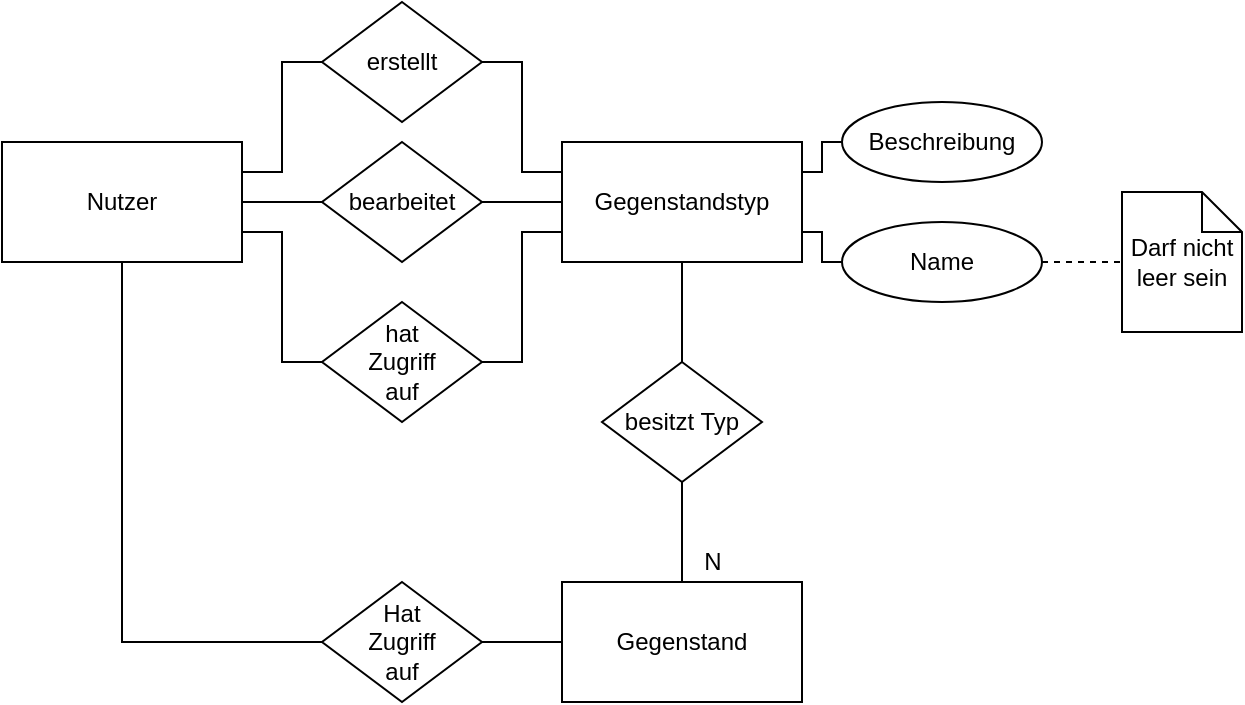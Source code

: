 <mxfile version="13.2.3" type="device"><diagram id="sbp5RA45EJXRAdtQwocn" name="Page-1"><mxGraphModel dx="782" dy="388" grid="1" gridSize="10" guides="1" tooltips="1" connect="1" arrows="1" fold="1" page="1" pageScale="1" pageWidth="850" pageHeight="1100" math="0" shadow="0"><root><mxCell id="0"/><mxCell id="1" parent="0"/><mxCell id="GUuf1YHq02wczCsAQjwD-7" style="edgeStyle=elbowEdgeStyle;rounded=0;orthogonalLoop=1;jettySize=auto;html=1;exitX=1;exitY=0.5;exitDx=0;exitDy=0;endArrow=none;endFill=0;entryX=0;entryY=0.5;entryDx=0;entryDy=0;" parent="1" source="GUuf1YHq02wczCsAQjwD-1" target="GUuf1YHq02wczCsAQjwD-6" edge="1"><mxGeometry relative="1" as="geometry"><mxPoint x="250.0" y="190" as="targetPoint"/></mxGeometry></mxCell><mxCell id="GUuf1YHq02wczCsAQjwD-20" style="edgeStyle=elbowEdgeStyle;rounded=0;orthogonalLoop=1;jettySize=auto;html=1;exitX=1;exitY=0.25;exitDx=0;exitDy=0;entryX=0;entryY=0.5;entryDx=0;entryDy=0;endArrow=none;endFill=0;" parent="1" source="GUuf1YHq02wczCsAQjwD-1" target="GUuf1YHq02wczCsAQjwD-19" edge="1"><mxGeometry relative="1" as="geometry"/></mxCell><mxCell id="GUuf1YHq02wczCsAQjwD-32" style="edgeStyle=orthogonalEdgeStyle;rounded=0;orthogonalLoop=1;jettySize=auto;html=1;exitX=0.5;exitY=1;exitDx=0;exitDy=0;entryX=0;entryY=0.5;entryDx=0;entryDy=0;endArrow=none;endFill=0;" parent="1" source="GUuf1YHq02wczCsAQjwD-1" target="GUuf1YHq02wczCsAQjwD-29" edge="1"><mxGeometry relative="1" as="geometry"/></mxCell><mxCell id="fmTOlOBlNvtXJvoBy6e9-2" style="edgeStyle=orthogonalEdgeStyle;rounded=0;orthogonalLoop=1;jettySize=auto;html=1;exitX=1;exitY=0.75;exitDx=0;exitDy=0;entryX=0;entryY=0.5;entryDx=0;entryDy=0;endArrow=none;endFill=0;" edge="1" parent="1" source="GUuf1YHq02wczCsAQjwD-1" target="fmTOlOBlNvtXJvoBy6e9-1"><mxGeometry relative="1" as="geometry"/></mxCell><mxCell id="GUuf1YHq02wczCsAQjwD-1" value="Nutzer" style="rounded=0;whiteSpace=wrap;html=1;" parent="1" vertex="1"><mxGeometry x="80" y="80" width="120" height="60" as="geometry"/></mxCell><mxCell id="GUuf1YHq02wczCsAQjwD-11" style="edgeStyle=elbowEdgeStyle;rounded=0;orthogonalLoop=1;jettySize=auto;html=1;exitX=1;exitY=0.25;exitDx=0;exitDy=0;entryX=0;entryY=0.5;entryDx=0;entryDy=0;endArrow=none;endFill=0;" parent="1" source="GUuf1YHq02wczCsAQjwD-2" target="GUuf1YHq02wczCsAQjwD-10" edge="1"><mxGeometry relative="1" as="geometry"/></mxCell><mxCell id="GUuf1YHq02wczCsAQjwD-12" style="edgeStyle=elbowEdgeStyle;rounded=0;orthogonalLoop=1;jettySize=auto;html=1;exitX=1;exitY=0.75;exitDx=0;exitDy=0;entryX=0;entryY=0.5;entryDx=0;entryDy=0;endArrow=none;endFill=0;" parent="1" source="GUuf1YHq02wczCsAQjwD-2" target="GUuf1YHq02wczCsAQjwD-9" edge="1"><mxGeometry relative="1" as="geometry"/></mxCell><mxCell id="GUuf1YHq02wczCsAQjwD-2" value="Gegenstandstyp" style="rounded=0;whiteSpace=wrap;html=1;" parent="1" vertex="1"><mxGeometry x="360" y="80" width="120" height="60" as="geometry"/></mxCell><mxCell id="GUuf1YHq02wczCsAQjwD-8" style="edgeStyle=elbowEdgeStyle;rounded=0;orthogonalLoop=1;jettySize=auto;html=1;exitX=1;exitY=0.5;exitDx=0;exitDy=0;entryX=0;entryY=0.5;entryDx=0;entryDy=0;endArrow=none;endFill=0;" parent="1" source="GUuf1YHq02wczCsAQjwD-6" target="GUuf1YHq02wczCsAQjwD-2" edge="1"><mxGeometry relative="1" as="geometry"/></mxCell><mxCell id="GUuf1YHq02wczCsAQjwD-6" value="bearbeitet" style="rhombus;whiteSpace=wrap;html=1;" parent="1" vertex="1"><mxGeometry x="240" y="80" width="80" height="60" as="geometry"/></mxCell><mxCell id="GUuf1YHq02wczCsAQjwD-9" value="Name" style="ellipse;whiteSpace=wrap;html=1;" parent="1" vertex="1"><mxGeometry x="500" y="120" width="100" height="40" as="geometry"/></mxCell><mxCell id="GUuf1YHq02wczCsAQjwD-28" style="rounded=0;orthogonalLoop=1;jettySize=auto;html=1;exitX=1;exitY=0.5;exitDx=0;exitDy=0;entryX=0;entryY=0.5;entryDx=0;entryDy=0;entryPerimeter=0;endArrow=none;endFill=0;dashed=1;" parent="1" source="GUuf1YHq02wczCsAQjwD-9" target="GUuf1YHq02wczCsAQjwD-27" edge="1"><mxGeometry relative="1" as="geometry"/></mxCell><mxCell id="GUuf1YHq02wczCsAQjwD-10" value="Beschreibung" style="ellipse;whiteSpace=wrap;html=1;" parent="1" vertex="1"><mxGeometry x="500" y="60" width="100" height="40" as="geometry"/></mxCell><mxCell id="GUuf1YHq02wczCsAQjwD-16" value="Gegenstand" style="rounded=0;whiteSpace=wrap;html=1;" parent="1" vertex="1"><mxGeometry x="360" y="300" width="120" height="60" as="geometry"/></mxCell><mxCell id="GUuf1YHq02wczCsAQjwD-21" style="edgeStyle=elbowEdgeStyle;rounded=0;orthogonalLoop=1;jettySize=auto;html=1;exitX=1;exitY=0.5;exitDx=0;exitDy=0;entryX=0;entryY=0.25;entryDx=0;entryDy=0;endArrow=none;endFill=0;" parent="1" source="GUuf1YHq02wczCsAQjwD-19" target="GUuf1YHq02wczCsAQjwD-2" edge="1"><mxGeometry relative="1" as="geometry"/></mxCell><mxCell id="GUuf1YHq02wczCsAQjwD-19" value="erstellt" style="rhombus;whiteSpace=wrap;html=1;" parent="1" vertex="1"><mxGeometry x="240.0" y="10.0" width="80" height="60" as="geometry"/></mxCell><mxCell id="GUuf1YHq02wczCsAQjwD-24" style="edgeStyle=elbowEdgeStyle;rounded=0;orthogonalLoop=1;jettySize=auto;html=1;exitX=0.5;exitY=0;exitDx=0;exitDy=0;entryX=0.5;entryY=1;entryDx=0;entryDy=0;endArrow=none;endFill=0;" parent="1" source="GUuf1YHq02wczCsAQjwD-22" target="GUuf1YHq02wczCsAQjwD-2" edge="1"><mxGeometry relative="1" as="geometry"/></mxCell><mxCell id="GUuf1YHq02wczCsAQjwD-25" style="edgeStyle=elbowEdgeStyle;rounded=0;orthogonalLoop=1;jettySize=auto;html=1;exitX=0.5;exitY=1;exitDx=0;exitDy=0;entryX=0.5;entryY=0;entryDx=0;entryDy=0;endArrow=none;endFill=0;" parent="1" source="GUuf1YHq02wczCsAQjwD-22" target="GUuf1YHq02wczCsAQjwD-16" edge="1"><mxGeometry relative="1" as="geometry"/></mxCell><mxCell id="GUuf1YHq02wczCsAQjwD-22" value="besitzt Typ" style="rhombus;whiteSpace=wrap;html=1;" parent="1" vertex="1"><mxGeometry x="380.0" y="190.0" width="80" height="60" as="geometry"/></mxCell><mxCell id="GUuf1YHq02wczCsAQjwD-26" value="N" style="text;html=1;align=center;verticalAlign=middle;resizable=0;points=[];autosize=1;" parent="1" vertex="1"><mxGeometry x="425" y="280" width="20" height="20" as="geometry"/></mxCell><mxCell id="GUuf1YHq02wczCsAQjwD-27" value="Darf nicht leer sein" style="shape=note;size=20;whiteSpace=wrap;html=1;" parent="1" vertex="1"><mxGeometry x="640" y="105" width="60" height="70" as="geometry"/></mxCell><mxCell id="GUuf1YHq02wczCsAQjwD-30" style="edgeStyle=elbowEdgeStyle;rounded=0;orthogonalLoop=1;jettySize=auto;html=1;exitX=1;exitY=0.5;exitDx=0;exitDy=0;entryX=0;entryY=0.5;entryDx=0;entryDy=0;endArrow=none;endFill=0;" parent="1" source="GUuf1YHq02wczCsAQjwD-29" target="GUuf1YHq02wczCsAQjwD-16" edge="1"><mxGeometry relative="1" as="geometry"/></mxCell><mxCell id="GUuf1YHq02wczCsAQjwD-29" value="Hat &lt;br&gt;Zugriff &lt;br&gt;auf" style="rhombus;whiteSpace=wrap;html=1;" parent="1" vertex="1"><mxGeometry x="240.0" y="300.0" width="80" height="60" as="geometry"/></mxCell><mxCell id="fmTOlOBlNvtXJvoBy6e9-3" style="edgeStyle=orthogonalEdgeStyle;rounded=0;orthogonalLoop=1;jettySize=auto;html=1;exitX=1;exitY=0.5;exitDx=0;exitDy=0;entryX=0;entryY=0.75;entryDx=0;entryDy=0;endArrow=none;endFill=0;" edge="1" parent="1" source="fmTOlOBlNvtXJvoBy6e9-1" target="GUuf1YHq02wczCsAQjwD-2"><mxGeometry relative="1" as="geometry"/></mxCell><mxCell id="fmTOlOBlNvtXJvoBy6e9-1" value="hat&lt;br&gt;Zugriff&lt;br&gt;auf" style="rhombus;whiteSpace=wrap;html=1;" vertex="1" parent="1"><mxGeometry x="240.0" y="160.0" width="80" height="60" as="geometry"/></mxCell></root></mxGraphModel></diagram></mxfile>